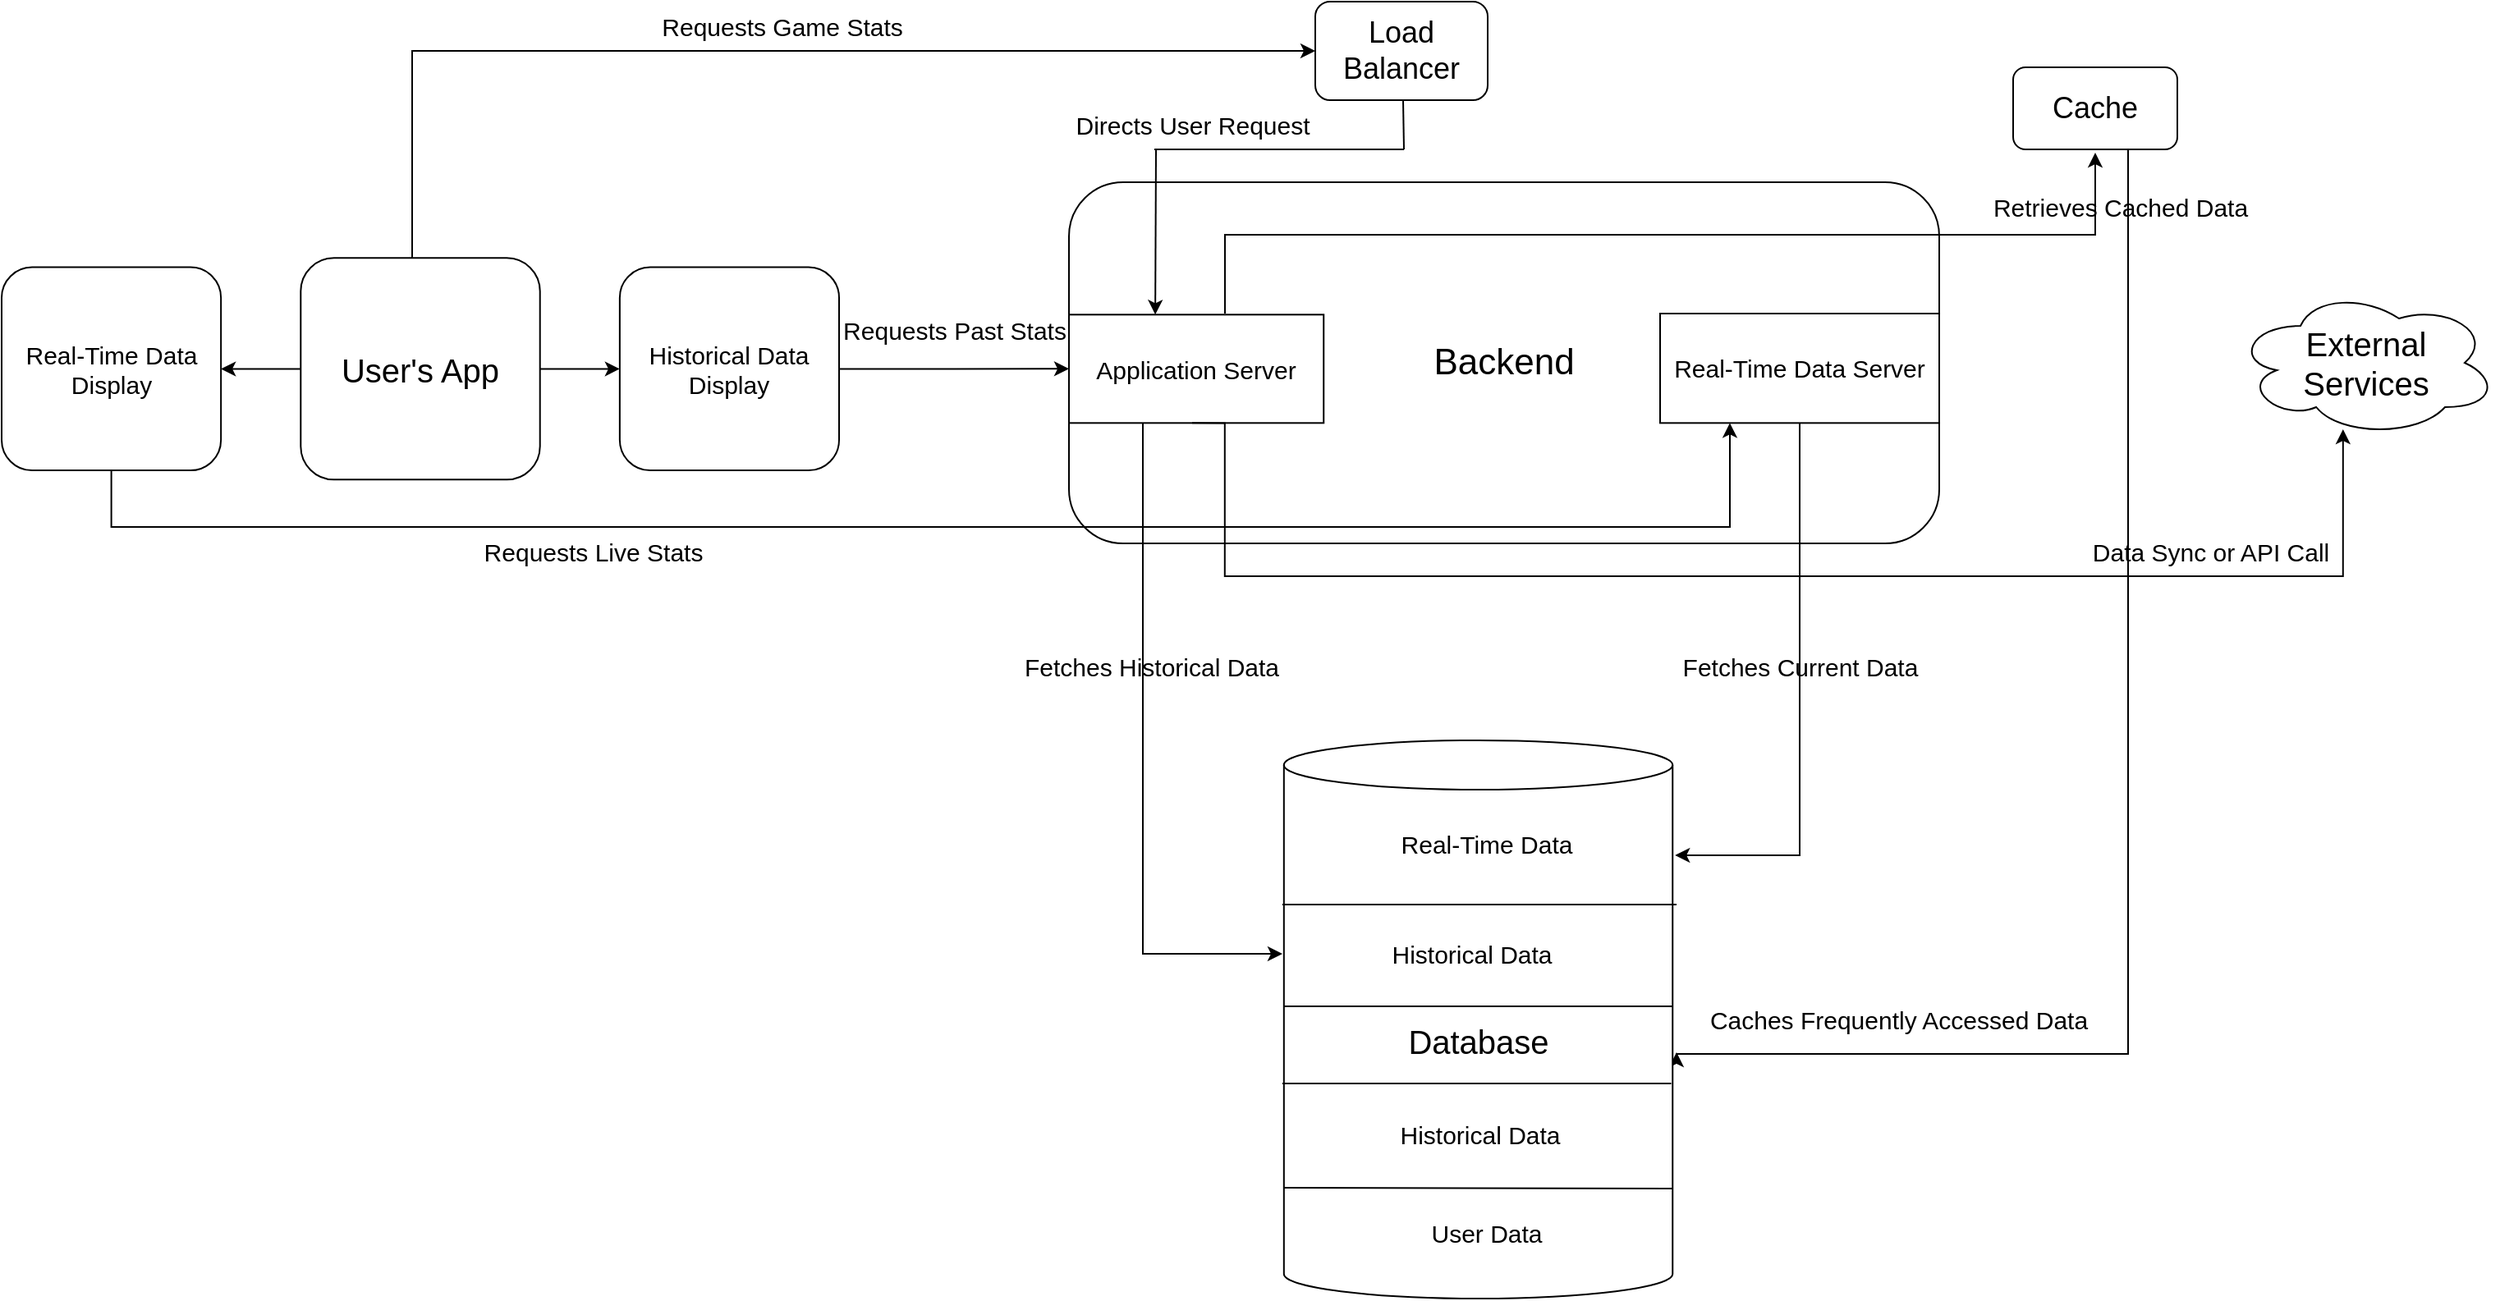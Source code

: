 <mxfile version="21.7.2" type="device">
  <diagram name="Page-1" id="wTme7uh11uCiIT7fSv87">
    <mxGraphModel dx="2936" dy="1369" grid="1" gridSize="10" guides="1" tooltips="1" connect="1" arrows="1" fold="1" page="1" pageScale="1" pageWidth="850" pageHeight="1100" math="0" shadow="0">
      <root>
        <mxCell id="0" />
        <mxCell id="1" parent="0" />
        <mxCell id="hueFyTqDPF8ArVQyzalq-16" value="" style="group" vertex="1" connectable="0" parent="1">
          <mxGeometry x="-150" y="180" width="530" height="220" as="geometry" />
        </mxCell>
        <mxCell id="hueFyTqDPF8ArVQyzalq-11" value="&lt;font style=&quot;font-size: 22px;&quot;&gt;Backend&lt;/font&gt;" style="rounded=1;whiteSpace=wrap;html=1;" vertex="1" parent="hueFyTqDPF8ArVQyzalq-16">
          <mxGeometry width="530" height="220.0" as="geometry" />
        </mxCell>
        <mxCell id="hueFyTqDPF8ArVQyzalq-95" style="edgeStyle=orthogonalEdgeStyle;rounded=0;orthogonalLoop=1;jettySize=auto;html=1;" edge="1" parent="hueFyTqDPF8ArVQyzalq-16">
          <mxGeometry relative="1" as="geometry">
            <mxPoint x="130" y="470" as="targetPoint" />
            <mxPoint x="45" y="146.667" as="sourcePoint" />
            <Array as="points">
              <mxPoint x="45.5" y="470" />
              <mxPoint x="117.5" y="470" />
            </Array>
          </mxGeometry>
        </mxCell>
        <mxCell id="hueFyTqDPF8ArVQyzalq-13" value="&lt;font style=&quot;font-size: 15px;&quot;&gt;Application Server&lt;/font&gt;" style="rounded=0;whiteSpace=wrap;html=1;" vertex="1" parent="hueFyTqDPF8ArVQyzalq-16">
          <mxGeometry y="80.667" width="155.122" height="66.0" as="geometry" />
        </mxCell>
        <mxCell id="hueFyTqDPF8ArVQyzalq-14" value="&lt;font style=&quot;font-size: 15px;&quot;&gt;Real-Time Data Server&lt;/font&gt;" style="rounded=0;whiteSpace=wrap;html=1;" vertex="1" parent="hueFyTqDPF8ArVQyzalq-16">
          <mxGeometry x="360" y="80" width="170" height="66.67" as="geometry" />
        </mxCell>
        <mxCell id="hueFyTqDPF8ArVQyzalq-100" style="edgeStyle=orthogonalEdgeStyle;rounded=0;orthogonalLoop=1;jettySize=auto;html=1;entryX=0.55;entryY=0.95;entryDx=0;entryDy=0;entryPerimeter=0;" edge="1" parent="hueFyTqDPF8ArVQyzalq-16">
          <mxGeometry relative="1" as="geometry">
            <mxPoint x="74.996" y="146.667" as="sourcePoint" />
            <mxPoint x="775.91" y="150.5" as="targetPoint" />
            <Array as="points">
              <mxPoint x="94.91" y="147" />
              <mxPoint x="94.91" y="240" />
              <mxPoint x="775.91" y="240" />
            </Array>
          </mxGeometry>
        </mxCell>
        <mxCell id="hueFyTqDPF8ArVQyzalq-90" style="edgeStyle=orthogonalEdgeStyle;rounded=0;orthogonalLoop=1;jettySize=auto;html=1;" edge="1" parent="hueFyTqDPF8ArVQyzalq-16">
          <mxGeometry relative="1" as="geometry">
            <mxPoint x="95" y="80" as="sourcePoint" />
            <mxPoint x="625" y="-18" as="targetPoint" />
            <Array as="points">
              <mxPoint x="95" y="32" />
              <mxPoint x="625" y="32" />
            </Array>
          </mxGeometry>
        </mxCell>
        <mxCell id="hueFyTqDPF8ArVQyzalq-31" value="&lt;font style=&quot;font-size: 20px;&quot;&gt;External&lt;br&gt;Services&lt;/font&gt;" style="ellipse;shape=cloud;whiteSpace=wrap;html=1;" vertex="1" parent="1">
          <mxGeometry x="560" y="245" width="160" height="90" as="geometry" />
        </mxCell>
        <mxCell id="hueFyTqDPF8ArVQyzalq-38" value="&lt;font style=&quot;font-size: 18px;&quot;&gt;Load Balancer&lt;/font&gt;" style="rounded=1;whiteSpace=wrap;html=1;" vertex="1" parent="1">
          <mxGeometry y="70" width="105" height="60" as="geometry" />
        </mxCell>
        <mxCell id="hueFyTqDPF8ArVQyzalq-98" style="edgeStyle=orthogonalEdgeStyle;rounded=0;orthogonalLoop=1;jettySize=auto;html=1;" edge="1" parent="1">
          <mxGeometry relative="1" as="geometry">
            <mxPoint x="220" y="710" as="targetPoint" />
            <mxPoint x="495.0" y="160" as="sourcePoint" />
            <Array as="points">
              <mxPoint x="495" y="711" />
            </Array>
          </mxGeometry>
        </mxCell>
        <mxCell id="hueFyTqDPF8ArVQyzalq-39" value="&lt;font style=&quot;font-size: 18px;&quot;&gt;Cache&lt;/font&gt;" style="rounded=1;whiteSpace=wrap;html=1;" vertex="1" parent="1">
          <mxGeometry x="425" y="110" width="100" height="50" as="geometry" />
        </mxCell>
        <mxCell id="hueFyTqDPF8ArVQyzalq-64" value="&lt;font style=&quot;font-size: 15px;&quot;&gt;Requests Game Stats&lt;/font&gt;" style="text;html=1;align=center;verticalAlign=middle;resizable=0;points=[];autosize=1;strokeColor=none;fillColor=none;" vertex="1" parent="1">
          <mxGeometry x="-410" y="70" width="170" height="30" as="geometry" />
        </mxCell>
        <mxCell id="hueFyTqDPF8ArVQyzalq-67" value="" style="group" vertex="1" connectable="0" parent="1">
          <mxGeometry x="-800" y="226.17" width="510" height="135" as="geometry" />
        </mxCell>
        <mxCell id="hueFyTqDPF8ArVQyzalq-1" value="&lt;font style=&quot;font-size: 20px;&quot;&gt;User&#39;s App&lt;/font&gt;" style="rounded=1;whiteSpace=wrap;html=1;" vertex="1" parent="hueFyTqDPF8ArVQyzalq-67">
          <mxGeometry x="182.143" width="145.714" height="135" as="geometry" />
        </mxCell>
        <mxCell id="hueFyTqDPF8ArVQyzalq-6" value="&lt;font style=&quot;font-size: 15px;&quot;&gt;Historical&amp;nbsp;Data Display&lt;/font&gt;" style="rounded=1;whiteSpace=wrap;html=1;" vertex="1" parent="hueFyTqDPF8ArVQyzalq-67">
          <mxGeometry x="376.429" y="5.625" width="133.571" height="123.75" as="geometry" />
        </mxCell>
        <mxCell id="hueFyTqDPF8ArVQyzalq-9" value="&lt;font style=&quot;font-size: 15px;&quot;&gt;Real-Time Data Display&lt;/font&gt;" style="rounded=1;whiteSpace=wrap;html=1;" vertex="1" parent="hueFyTqDPF8ArVQyzalq-67">
          <mxGeometry y="5.625" width="133.571" height="123.75" as="geometry" />
        </mxCell>
        <mxCell id="hueFyTqDPF8ArVQyzalq-7" value="" style="edgeStyle=orthogonalEdgeStyle;rounded=0;orthogonalLoop=1;jettySize=auto;html=1;" edge="1" parent="hueFyTqDPF8ArVQyzalq-67" source="hueFyTqDPF8ArVQyzalq-1" target="hueFyTqDPF8ArVQyzalq-6">
          <mxGeometry relative="1" as="geometry" />
        </mxCell>
        <mxCell id="hueFyTqDPF8ArVQyzalq-10" value="" style="edgeStyle=orthogonalEdgeStyle;rounded=0;orthogonalLoop=1;jettySize=auto;html=1;" edge="1" parent="hueFyTqDPF8ArVQyzalq-67" source="hueFyTqDPF8ArVQyzalq-1" target="hueFyTqDPF8ArVQyzalq-9">
          <mxGeometry relative="1" as="geometry" />
        </mxCell>
        <mxCell id="hueFyTqDPF8ArVQyzalq-30" value="" style="group" vertex="1" connectable="0" parent="1">
          <mxGeometry x="-20" y="520" width="240" height="340" as="geometry" />
        </mxCell>
        <mxCell id="hueFyTqDPF8ArVQyzalq-17" value="&lt;font style=&quot;font-size: 20px;&quot;&gt;Database&lt;/font&gt;" style="shape=cylinder3;whiteSpace=wrap;html=1;boundedLbl=1;backgroundOutline=1;size=15;" vertex="1" parent="hueFyTqDPF8ArVQyzalq-30">
          <mxGeometry x="0.91" width="236.722" height="340" as="geometry" />
        </mxCell>
        <mxCell id="hueFyTqDPF8ArVQyzalq-18" value="" style="endArrow=none;html=1;rounded=0;" edge="1" parent="hueFyTqDPF8ArVQyzalq-30">
          <mxGeometry width="50" height="50" relative="1" as="geometry">
            <mxPoint x="0.91" y="162" as="sourcePoint" />
            <mxPoint x="237.633" y="162" as="targetPoint" />
            <Array as="points">
              <mxPoint x="237.633" y="162" />
            </Array>
          </mxGeometry>
        </mxCell>
        <mxCell id="hueFyTqDPF8ArVQyzalq-20" value="" style="endArrow=none;html=1;rounded=0;entryX=1.01;entryY=0.228;entryDx=0;entryDy=0;entryPerimeter=0;" edge="1" parent="hueFyTqDPF8ArVQyzalq-30">
          <mxGeometry width="50" height="50" relative="1" as="geometry">
            <mxPoint y="100" as="sourcePoint" />
            <mxPoint x="240" y="99.96" as="targetPoint" />
          </mxGeometry>
        </mxCell>
        <mxCell id="hueFyTqDPF8ArVQyzalq-23" value="&lt;font style=&quot;font-size: 15px;&quot;&gt;Historical Data&lt;/font&gt;" style="edgeLabel;html=1;align=center;verticalAlign=middle;resizable=0;points=[];" vertex="1" connectable="0" parent="hueFyTqDPF8ArVQyzalq-20">
          <mxGeometry x="-0.074" y="-4" relative="1" as="geometry">
            <mxPoint x="4" y="26" as="offset" />
          </mxGeometry>
        </mxCell>
        <mxCell id="hueFyTqDPF8ArVQyzalq-24" value="&lt;font style=&quot;font-size: 15px;&quot;&gt;Real-Time Data&lt;/font&gt;" style="edgeLabel;html=1;align=center;verticalAlign=middle;resizable=0;points=[];" vertex="1" connectable="0" parent="hueFyTqDPF8ArVQyzalq-20">
          <mxGeometry x="0.099" y="-6" relative="1" as="geometry">
            <mxPoint x="-8" y="-43" as="offset" />
          </mxGeometry>
        </mxCell>
        <mxCell id="hueFyTqDPF8ArVQyzalq-26" value="&lt;font style=&quot;font-size: 15px;&quot;&gt;User Data&lt;/font&gt;" style="edgeLabel;html=1;align=center;verticalAlign=middle;resizable=0;points=[];" vertex="1" connectable="0" parent="hueFyTqDPF8ArVQyzalq-30">
          <mxGeometry x="128.376" y="180" as="geometry">
            <mxPoint x="-5" y="120" as="offset" />
          </mxGeometry>
        </mxCell>
        <mxCell id="hueFyTqDPF8ArVQyzalq-27" value="" style="endArrow=none;html=1;rounded=0;" edge="1" parent="hueFyTqDPF8ArVQyzalq-30">
          <mxGeometry width="50" height="50" relative="1" as="geometry">
            <mxPoint x="0.91" y="272.5" as="sourcePoint" />
            <mxPoint x="237.633" y="273" as="targetPoint" />
            <Array as="points">
              <mxPoint x="237.633" y="273" />
            </Array>
          </mxGeometry>
        </mxCell>
        <mxCell id="hueFyTqDPF8ArVQyzalq-36" value="" style="group" vertex="1" connectable="0" parent="hueFyTqDPF8ArVQyzalq-30">
          <mxGeometry x="119.275" y="209" width="117.447" height="30.998" as="geometry" />
        </mxCell>
        <mxCell id="hueFyTqDPF8ArVQyzalq-33" value="" style="endArrow=none;html=1;rounded=0;" edge="1" parent="hueFyTqDPF8ArVQyzalq-36">
          <mxGeometry width="50" height="50" relative="1" as="geometry">
            <mxPoint x="-119.275" as="sourcePoint" />
            <mxPoint x="118.358" y="0.388" as="targetPoint" />
            <Array as="points">
              <mxPoint x="117.447" />
            </Array>
          </mxGeometry>
        </mxCell>
        <mxCell id="hueFyTqDPF8ArVQyzalq-35" value="&lt;font style=&quot;font-size: 15px;&quot;&gt;Historical Data&lt;/font&gt;" style="edgeLabel;html=1;align=center;verticalAlign=middle;resizable=0;points=[];" vertex="1" connectable="0" parent="hueFyTqDPF8ArVQyzalq-36">
          <mxGeometry y="30.998" as="geometry" />
        </mxCell>
        <mxCell id="hueFyTqDPF8ArVQyzalq-77" value="" style="endArrow=none;html=1;rounded=0;entryX=0.5;entryY=1;entryDx=0;entryDy=0;" edge="1" parent="1">
          <mxGeometry width="50" height="50" relative="1" as="geometry">
            <mxPoint x="54" y="160" as="sourcePoint" />
            <mxPoint x="53.5" y="130" as="targetPoint" />
          </mxGeometry>
        </mxCell>
        <mxCell id="hueFyTqDPF8ArVQyzalq-79" value="" style="endArrow=none;html=1;rounded=0;" edge="1" parent="1">
          <mxGeometry width="50" height="50" relative="1" as="geometry">
            <mxPoint x="-98" y="160" as="sourcePoint" />
            <mxPoint x="54" y="160" as="targetPoint" />
          </mxGeometry>
        </mxCell>
        <mxCell id="hueFyTqDPF8ArVQyzalq-80" value="" style="endArrow=classic;html=1;rounded=0;entryX=0.5;entryY=0;entryDx=0;entryDy=0;" edge="1" parent="1">
          <mxGeometry width="50" height="50" relative="1" as="geometry">
            <mxPoint x="-97" y="160" as="sourcePoint" />
            <mxPoint x="-97.439" y="260.667" as="targetPoint" />
          </mxGeometry>
        </mxCell>
        <mxCell id="hueFyTqDPF8ArVQyzalq-81" value="&lt;font style=&quot;font-size: 15px;&quot;&gt;Directs User Request&lt;/font&gt;" style="text;html=1;align=center;verticalAlign=middle;resizable=0;points=[];autosize=1;strokeColor=none;fillColor=none;" vertex="1" parent="1">
          <mxGeometry x="-160" y="130" width="170" height="30" as="geometry" />
        </mxCell>
        <mxCell id="hueFyTqDPF8ArVQyzalq-85" value="&lt;font style=&quot;font-size: 15px;&quot;&gt;Fetches Historical Data&lt;/font&gt;" style="text;html=1;align=center;verticalAlign=middle;resizable=0;points=[];autosize=1;strokeColor=none;fillColor=none;" vertex="1" parent="1">
          <mxGeometry x="-190" y="460" width="180" height="30" as="geometry" />
        </mxCell>
        <mxCell id="hueFyTqDPF8ArVQyzalq-88" value="&lt;font style=&quot;font-size: 15px;&quot;&gt;Fetches Current Data&lt;/font&gt;" style="text;html=1;align=center;verticalAlign=middle;resizable=0;points=[];autosize=1;strokeColor=none;fillColor=none;" vertex="1" parent="1">
          <mxGeometry x="210" y="460" width="170" height="30" as="geometry" />
        </mxCell>
        <mxCell id="hueFyTqDPF8ArVQyzalq-96" value="&lt;font style=&quot;font-size: 15px;&quot;&gt;Retrieves Cached Data&lt;/font&gt;" style="text;html=1;align=center;verticalAlign=middle;resizable=0;points=[];autosize=1;strokeColor=none;fillColor=none;" vertex="1" parent="1">
          <mxGeometry x="400" y="180" width="180" height="30" as="geometry" />
        </mxCell>
        <mxCell id="hueFyTqDPF8ArVQyzalq-99" value="&lt;font style=&quot;font-size: 15px;&quot;&gt;Caches Frequently Accessed Data&lt;/font&gt;" style="text;html=1;align=center;verticalAlign=middle;resizable=0;points=[];autosize=1;strokeColor=none;fillColor=none;" vertex="1" parent="1">
          <mxGeometry x="230" y="675" width="250" height="30" as="geometry" />
        </mxCell>
        <mxCell id="hueFyTqDPF8ArVQyzalq-101" value="&lt;font style=&quot;font-size: 15px;&quot;&gt;Data Sync or API Call&lt;/font&gt;" style="text;html=1;align=center;verticalAlign=middle;resizable=0;points=[];autosize=1;strokeColor=none;fillColor=none;" vertex="1" parent="1">
          <mxGeometry x="460" y="390" width="170" height="30" as="geometry" />
        </mxCell>
        <mxCell id="hueFyTqDPF8ArVQyzalq-102" style="edgeStyle=orthogonalEdgeStyle;rounded=0;orthogonalLoop=1;jettySize=auto;html=1;entryX=0.25;entryY=1;entryDx=0;entryDy=0;" edge="1" parent="1" source="hueFyTqDPF8ArVQyzalq-9" target="hueFyTqDPF8ArVQyzalq-14">
          <mxGeometry relative="1" as="geometry">
            <mxPoint x="260" y="370" as="targetPoint" />
            <Array as="points">
              <mxPoint x="-733" y="390" />
              <mxPoint x="252" y="390" />
            </Array>
          </mxGeometry>
        </mxCell>
        <mxCell id="hueFyTqDPF8ArVQyzalq-103" value="&lt;font style=&quot;font-size: 15px;&quot;&gt;Requests Live Stats&lt;/font&gt;" style="text;html=1;align=center;verticalAlign=middle;resizable=0;points=[];autosize=1;strokeColor=none;fillColor=none;" vertex="1" parent="1">
          <mxGeometry x="-520" y="390" width="160" height="30" as="geometry" />
        </mxCell>
        <mxCell id="hueFyTqDPF8ArVQyzalq-104" style="edgeStyle=orthogonalEdgeStyle;rounded=0;orthogonalLoop=1;jettySize=auto;html=1;entryX=0;entryY=0.5;entryDx=0;entryDy=0;" edge="1" parent="1" source="hueFyTqDPF8ArVQyzalq-6" target="hueFyTqDPF8ArVQyzalq-13">
          <mxGeometry relative="1" as="geometry" />
        </mxCell>
        <mxCell id="hueFyTqDPF8ArVQyzalq-105" style="edgeStyle=orthogonalEdgeStyle;rounded=0;orthogonalLoop=1;jettySize=auto;html=1;entryX=0;entryY=0.5;entryDx=0;entryDy=0;" edge="1" parent="1" source="hueFyTqDPF8ArVQyzalq-1" target="hueFyTqDPF8ArVQyzalq-38">
          <mxGeometry relative="1" as="geometry">
            <Array as="points">
              <mxPoint x="-550" y="100" />
            </Array>
          </mxGeometry>
        </mxCell>
        <mxCell id="hueFyTqDPF8ArVQyzalq-106" value="&lt;font style=&quot;font-size: 15px;&quot;&gt;Requests Past Stats&lt;/font&gt;" style="text;html=1;align=center;verticalAlign=middle;resizable=0;points=[];autosize=1;strokeColor=none;fillColor=none;" vertex="1" parent="1">
          <mxGeometry x="-300" y="255" width="160" height="30" as="geometry" />
        </mxCell>
        <mxCell id="hueFyTqDPF8ArVQyzalq-92" style="edgeStyle=orthogonalEdgeStyle;rounded=0;orthogonalLoop=1;jettySize=auto;html=1;entryX=1.006;entryY=0.203;entryDx=0;entryDy=0;entryPerimeter=0;" edge="1" parent="1" source="hueFyTqDPF8ArVQyzalq-14" target="hueFyTqDPF8ArVQyzalq-17">
          <mxGeometry relative="1" as="geometry">
            <mxPoint x="240" y="590" as="targetPoint" />
            <Array as="points">
              <mxPoint x="295" y="590" />
              <mxPoint x="219" y="590" />
            </Array>
          </mxGeometry>
        </mxCell>
      </root>
    </mxGraphModel>
  </diagram>
</mxfile>
